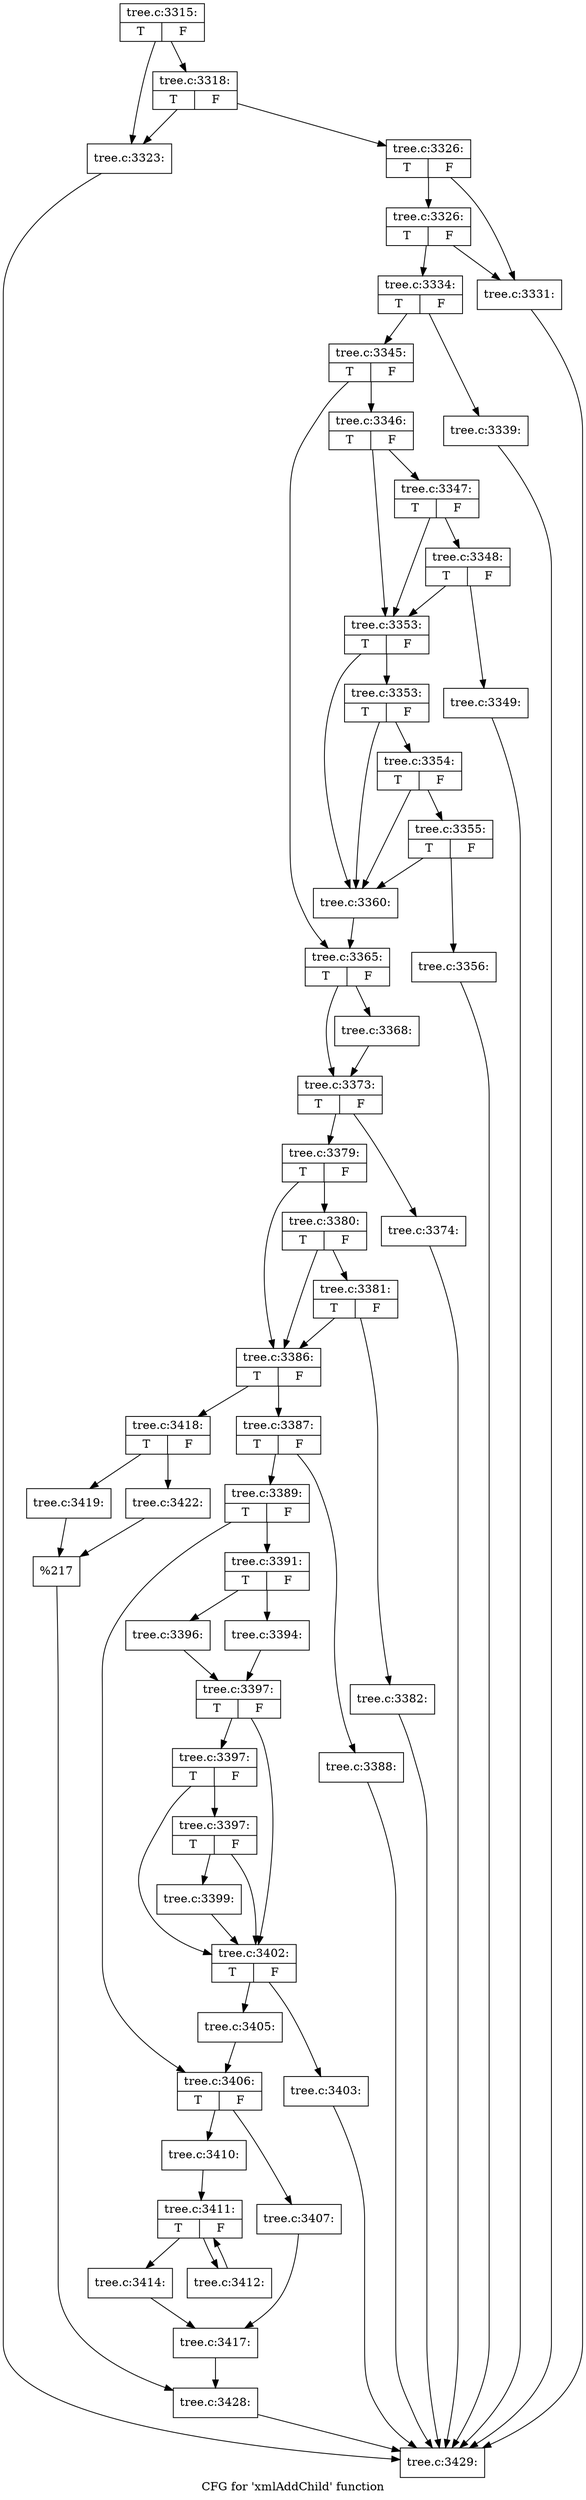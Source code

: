 digraph "CFG for 'xmlAddChild' function" {
	label="CFG for 'xmlAddChild' function";

	Node0x4429750 [shape=record,label="{tree.c:3315:|{<s0>T|<s1>F}}"];
	Node0x4429750 -> Node0x441d440;
	Node0x4429750 -> Node0x442a2f0;
	Node0x442a2f0 [shape=record,label="{tree.c:3318:|{<s0>T|<s1>F}}"];
	Node0x442a2f0 -> Node0x441d440;
	Node0x442a2f0 -> Node0x442a2a0;
	Node0x441d440 [shape=record,label="{tree.c:3323:}"];
	Node0x441d440 -> Node0x44299d0;
	Node0x442a2a0 [shape=record,label="{tree.c:3326:|{<s0>T|<s1>F}}"];
	Node0x442a2a0 -> Node0x442abb0;
	Node0x442a2a0 -> Node0x442ac50;
	Node0x442ac50 [shape=record,label="{tree.c:3326:|{<s0>T|<s1>F}}"];
	Node0x442ac50 -> Node0x442abb0;
	Node0x442ac50 -> Node0x442ac00;
	Node0x442abb0 [shape=record,label="{tree.c:3331:}"];
	Node0x442abb0 -> Node0x44299d0;
	Node0x442ac00 [shape=record,label="{tree.c:3334:|{<s0>T|<s1>F}}"];
	Node0x442ac00 -> Node0x442b510;
	Node0x442ac00 -> Node0x442b560;
	Node0x442b510 [shape=record,label="{tree.c:3339:}"];
	Node0x442b510 -> Node0x44299d0;
	Node0x442b560 [shape=record,label="{tree.c:3345:|{<s0>T|<s1>F}}"];
	Node0x442b560 -> Node0x442baf0;
	Node0x442b560 -> Node0x442bb40;
	Node0x442baf0 [shape=record,label="{tree.c:3346:|{<s0>T|<s1>F}}"];
	Node0x442baf0 -> Node0x442c150;
	Node0x442baf0 -> Node0x442c080;
	Node0x442c150 [shape=record,label="{tree.c:3347:|{<s0>T|<s1>F}}"];
	Node0x442c150 -> Node0x442c0d0;
	Node0x442c150 -> Node0x442c080;
	Node0x442c0d0 [shape=record,label="{tree.c:3348:|{<s0>T|<s1>F}}"];
	Node0x442c0d0 -> Node0x442c030;
	Node0x442c0d0 -> Node0x442c080;
	Node0x442c030 [shape=record,label="{tree.c:3349:}"];
	Node0x442c030 -> Node0x44299d0;
	Node0x442c080 [shape=record,label="{tree.c:3353:|{<s0>T|<s1>F}}"];
	Node0x442c080 -> Node0x442d640;
	Node0x442c080 -> Node0x442d4f0;
	Node0x442d640 [shape=record,label="{tree.c:3353:|{<s0>T|<s1>F}}"];
	Node0x442d640 -> Node0x442d5c0;
	Node0x442d640 -> Node0x442d4f0;
	Node0x442d5c0 [shape=record,label="{tree.c:3354:|{<s0>T|<s1>F}}"];
	Node0x442d5c0 -> Node0x442d540;
	Node0x442d5c0 -> Node0x442d4f0;
	Node0x442d540 [shape=record,label="{tree.c:3355:|{<s0>T|<s1>F}}"];
	Node0x442d540 -> Node0x442d4a0;
	Node0x442d540 -> Node0x442d4f0;
	Node0x442d4a0 [shape=record,label="{tree.c:3356:}"];
	Node0x442d4a0 -> Node0x44299d0;
	Node0x442d4f0 [shape=record,label="{tree.c:3360:}"];
	Node0x442d4f0 -> Node0x442bb40;
	Node0x442bb40 [shape=record,label="{tree.c:3365:|{<s0>T|<s1>F}}"];
	Node0x442bb40 -> Node0x442f870;
	Node0x442bb40 -> Node0x442f8c0;
	Node0x442f870 [shape=record,label="{tree.c:3368:}"];
	Node0x442f870 -> Node0x442f8c0;
	Node0x442f8c0 [shape=record,label="{tree.c:3373:|{<s0>T|<s1>F}}"];
	Node0x442f8c0 -> Node0x44302f0;
	Node0x442f8c0 -> Node0x4430340;
	Node0x44302f0 [shape=record,label="{tree.c:3374:}"];
	Node0x44302f0 -> Node0x44299d0;
	Node0x4430340 [shape=record,label="{tree.c:3379:|{<s0>T|<s1>F}}"];
	Node0x4430340 -> Node0x44309b0;
	Node0x4430340 -> Node0x44308e0;
	Node0x44309b0 [shape=record,label="{tree.c:3380:|{<s0>T|<s1>F}}"];
	Node0x44309b0 -> Node0x4430930;
	Node0x44309b0 -> Node0x44308e0;
	Node0x4430930 [shape=record,label="{tree.c:3381:|{<s0>T|<s1>F}}"];
	Node0x4430930 -> Node0x4430890;
	Node0x4430930 -> Node0x44308e0;
	Node0x4430890 [shape=record,label="{tree.c:3382:}"];
	Node0x4430890 -> Node0x44299d0;
	Node0x44308e0 [shape=record,label="{tree.c:3386:|{<s0>T|<s1>F}}"];
	Node0x44308e0 -> Node0x4431b00;
	Node0x44308e0 -> Node0x4431ba0;
	Node0x4431b00 [shape=record,label="{tree.c:3387:|{<s0>T|<s1>F}}"];
	Node0x4431b00 -> Node0x4432090;
	Node0x4431b00 -> Node0x44320e0;
	Node0x4432090 [shape=record,label="{tree.c:3388:}"];
	Node0x4432090 -> Node0x44299d0;
	Node0x44320e0 [shape=record,label="{tree.c:3389:|{<s0>T|<s1>F}}"];
	Node0x44320e0 -> Node0x4432610;
	Node0x44320e0 -> Node0x4432660;
	Node0x4432610 [shape=record,label="{tree.c:3391:|{<s0>T|<s1>F}}"];
	Node0x4432610 -> Node0x4432e20;
	Node0x4432610 -> Node0x4432ec0;
	Node0x4432e20 [shape=record,label="{tree.c:3394:}"];
	Node0x4432e20 -> Node0x4432e70;
	Node0x4432ec0 [shape=record,label="{tree.c:3396:}"];
	Node0x4432ec0 -> Node0x4432e70;
	Node0x4432e70 [shape=record,label="{tree.c:3397:|{<s0>T|<s1>F}}"];
	Node0x4432e70 -> Node0x4435720;
	Node0x4432e70 -> Node0x4435680;
	Node0x4435720 [shape=record,label="{tree.c:3397:|{<s0>T|<s1>F}}"];
	Node0x4435720 -> Node0x44356d0;
	Node0x4435720 -> Node0x4435680;
	Node0x44356d0 [shape=record,label="{tree.c:3397:|{<s0>T|<s1>F}}"];
	Node0x44356d0 -> Node0x4434b40;
	Node0x44356d0 -> Node0x4435680;
	Node0x4434b40 [shape=record,label="{tree.c:3399:}"];
	Node0x4434b40 -> Node0x4435680;
	Node0x4435680 [shape=record,label="{tree.c:3402:|{<s0>T|<s1>F}}"];
	Node0x4435680 -> Node0x44364c0;
	Node0x4435680 -> Node0x4436510;
	Node0x44364c0 [shape=record,label="{tree.c:3403:}"];
	Node0x44364c0 -> Node0x44299d0;
	Node0x4436510 [shape=record,label="{tree.c:3405:}"];
	Node0x4436510 -> Node0x4432660;
	Node0x4432660 [shape=record,label="{tree.c:3406:|{<s0>T|<s1>F}}"];
	Node0x4432660 -> Node0x4436b20;
	Node0x4432660 -> Node0x4436bc0;
	Node0x4436b20 [shape=record,label="{tree.c:3407:}"];
	Node0x4436b20 -> Node0x4436b70;
	Node0x4436bc0 [shape=record,label="{tree.c:3410:}"];
	Node0x4436bc0 -> Node0x44378d0;
	Node0x44378d0 [shape=record,label="{tree.c:3411:|{<s0>T|<s1>F}}"];
	Node0x44378d0 -> Node0x4437db0;
	Node0x44378d0 -> Node0x4437ab0;
	Node0x4437db0 [shape=record,label="{tree.c:3412:}"];
	Node0x4437db0 -> Node0x44378d0;
	Node0x4437ab0 [shape=record,label="{tree.c:3414:}"];
	Node0x4437ab0 -> Node0x4436b70;
	Node0x4436b70 [shape=record,label="{tree.c:3417:}"];
	Node0x4436b70 -> Node0x4431b50;
	Node0x4431ba0 [shape=record,label="{tree.c:3418:|{<s0>T|<s1>F}}"];
	Node0x4431ba0 -> Node0x4438980;
	Node0x4431ba0 -> Node0x4438a20;
	Node0x4438980 [shape=record,label="{tree.c:3419:}"];
	Node0x4438980 -> Node0x44389d0;
	Node0x4438a20 [shape=record,label="{tree.c:3422:}"];
	Node0x4438a20 -> Node0x44389d0;
	Node0x44389d0 [shape=record,label="{%217}"];
	Node0x44389d0 -> Node0x4431b50;
	Node0x4431b50 [shape=record,label="{tree.c:3428:}"];
	Node0x4431b50 -> Node0x44299d0;
	Node0x44299d0 [shape=record,label="{tree.c:3429:}"];
}
